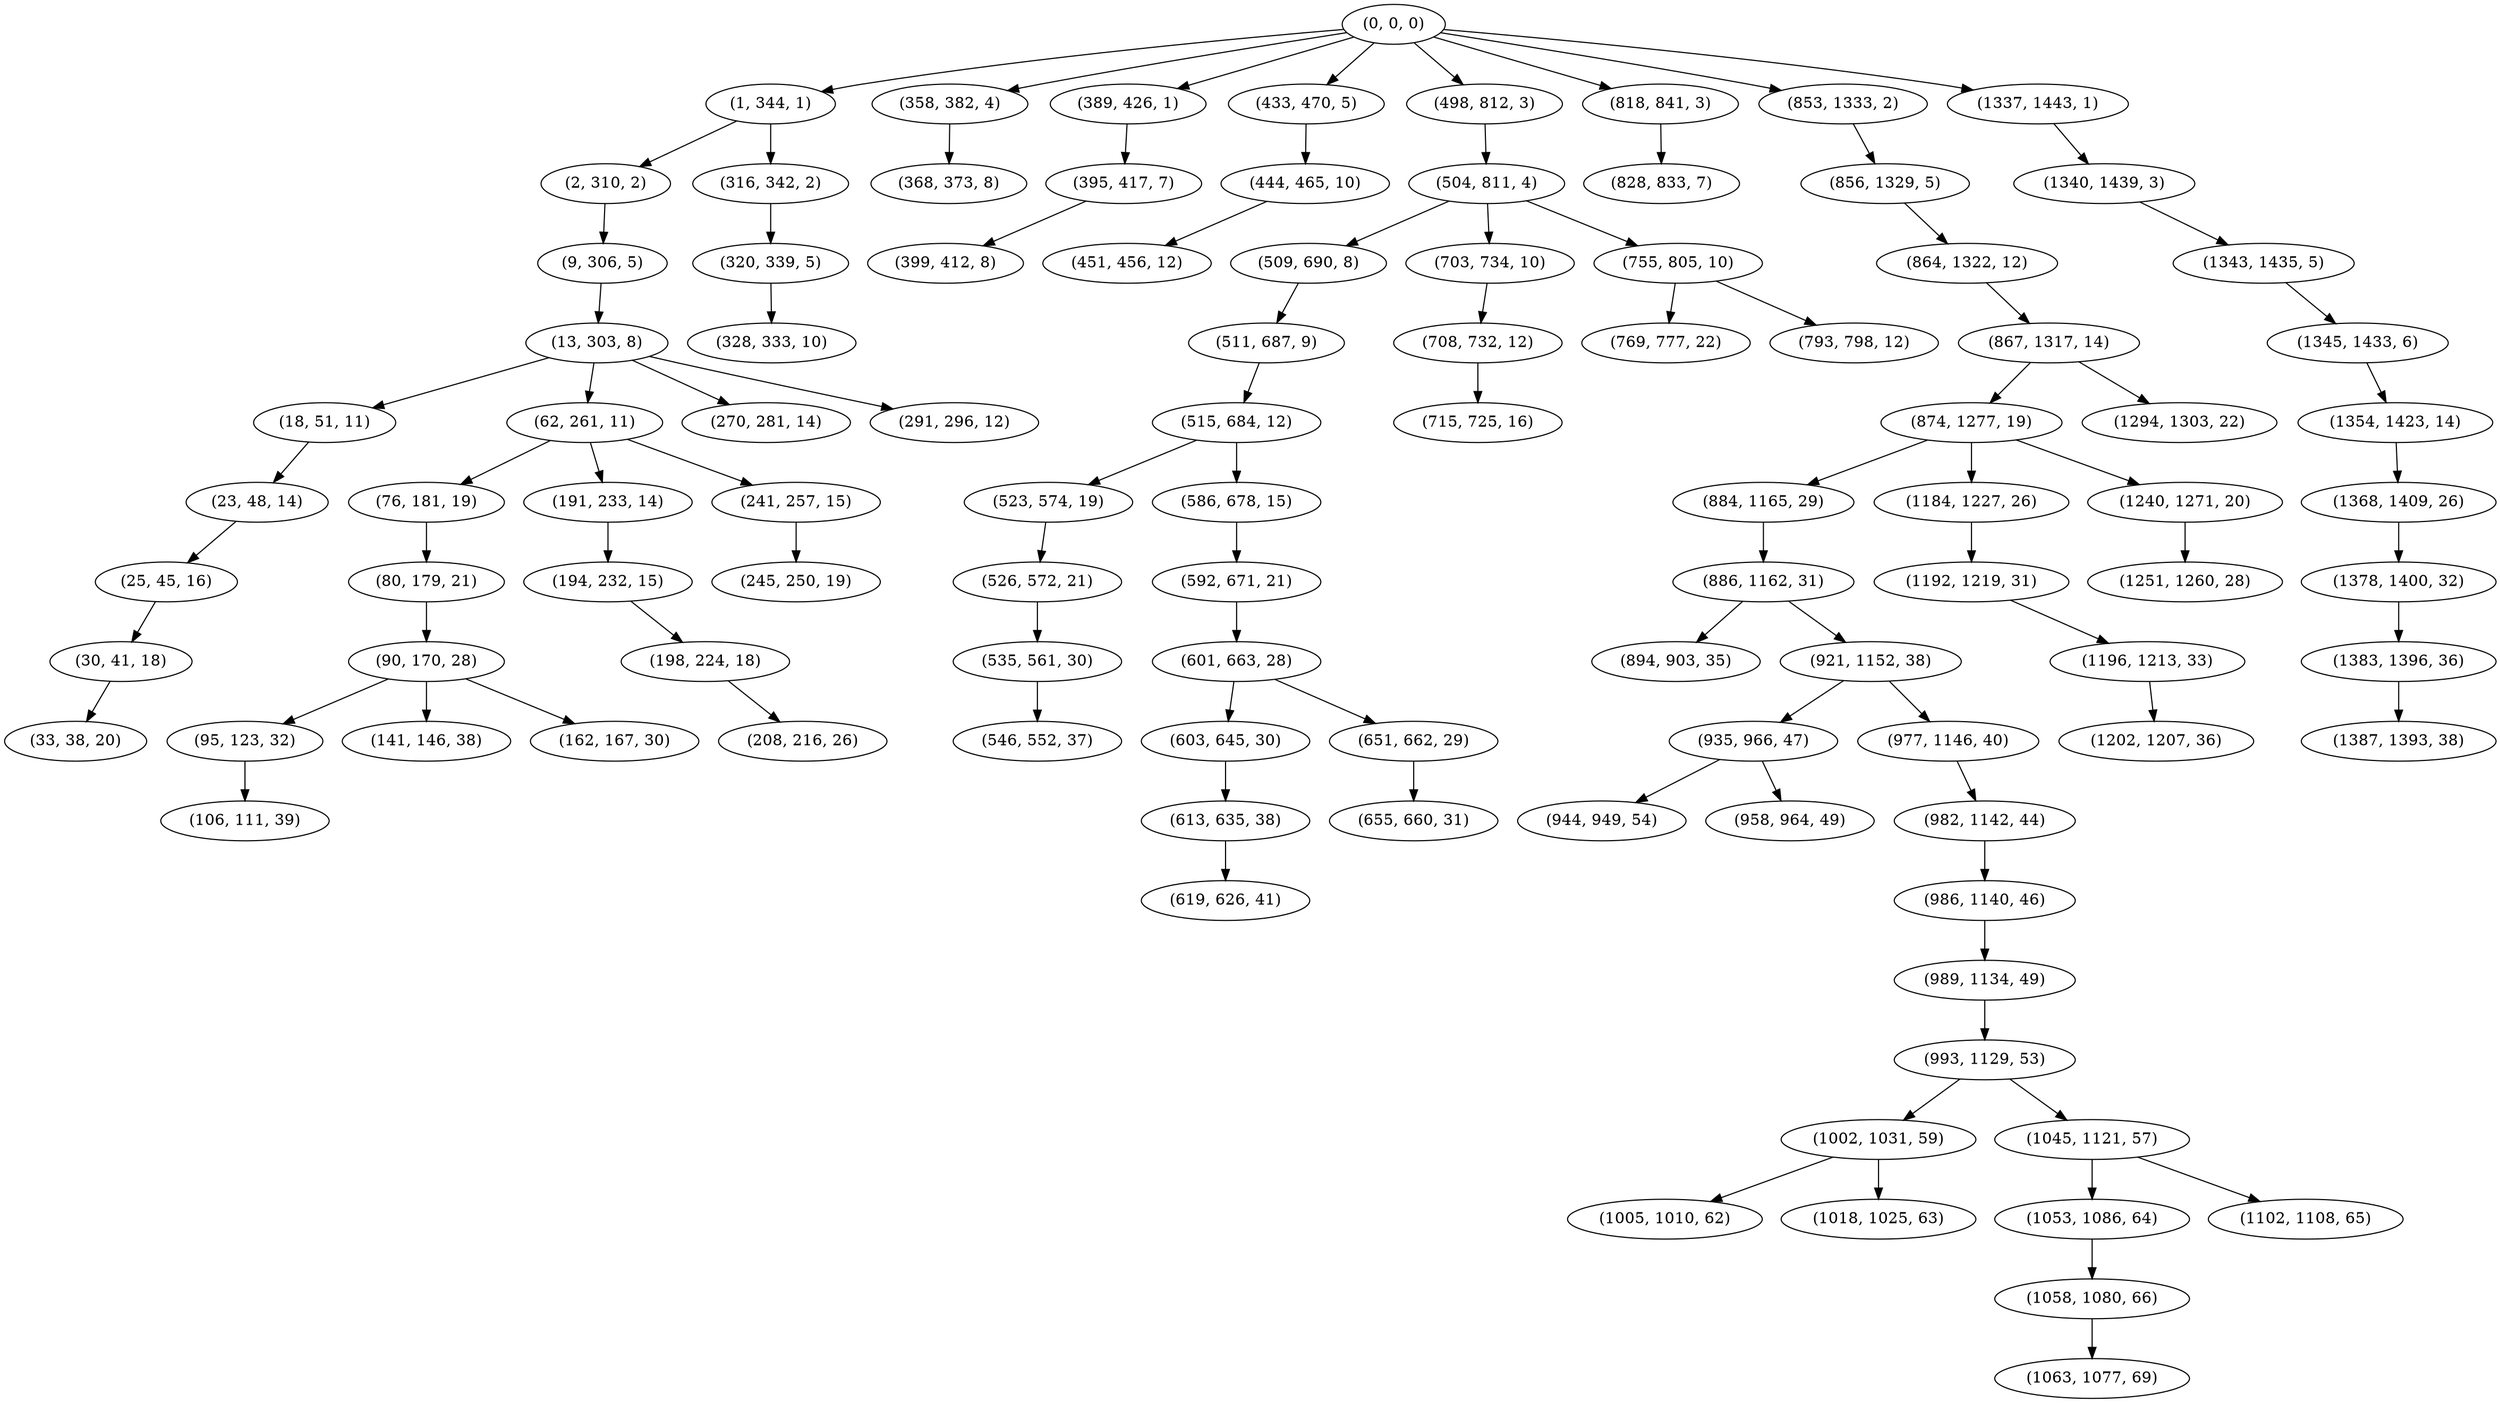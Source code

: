 digraph tree {
    "(0, 0, 0)";
    "(1, 344, 1)";
    "(2, 310, 2)";
    "(9, 306, 5)";
    "(13, 303, 8)";
    "(18, 51, 11)";
    "(23, 48, 14)";
    "(25, 45, 16)";
    "(30, 41, 18)";
    "(33, 38, 20)";
    "(62, 261, 11)";
    "(76, 181, 19)";
    "(80, 179, 21)";
    "(90, 170, 28)";
    "(95, 123, 32)";
    "(106, 111, 39)";
    "(141, 146, 38)";
    "(162, 167, 30)";
    "(191, 233, 14)";
    "(194, 232, 15)";
    "(198, 224, 18)";
    "(208, 216, 26)";
    "(241, 257, 15)";
    "(245, 250, 19)";
    "(270, 281, 14)";
    "(291, 296, 12)";
    "(316, 342, 2)";
    "(320, 339, 5)";
    "(328, 333, 10)";
    "(358, 382, 4)";
    "(368, 373, 8)";
    "(389, 426, 1)";
    "(395, 417, 7)";
    "(399, 412, 8)";
    "(433, 470, 5)";
    "(444, 465, 10)";
    "(451, 456, 12)";
    "(498, 812, 3)";
    "(504, 811, 4)";
    "(509, 690, 8)";
    "(511, 687, 9)";
    "(515, 684, 12)";
    "(523, 574, 19)";
    "(526, 572, 21)";
    "(535, 561, 30)";
    "(546, 552, 37)";
    "(586, 678, 15)";
    "(592, 671, 21)";
    "(601, 663, 28)";
    "(603, 645, 30)";
    "(613, 635, 38)";
    "(619, 626, 41)";
    "(651, 662, 29)";
    "(655, 660, 31)";
    "(703, 734, 10)";
    "(708, 732, 12)";
    "(715, 725, 16)";
    "(755, 805, 10)";
    "(769, 777, 22)";
    "(793, 798, 12)";
    "(818, 841, 3)";
    "(828, 833, 7)";
    "(853, 1333, 2)";
    "(856, 1329, 5)";
    "(864, 1322, 12)";
    "(867, 1317, 14)";
    "(874, 1277, 19)";
    "(884, 1165, 29)";
    "(886, 1162, 31)";
    "(894, 903, 35)";
    "(921, 1152, 38)";
    "(935, 966, 47)";
    "(944, 949, 54)";
    "(958, 964, 49)";
    "(977, 1146, 40)";
    "(982, 1142, 44)";
    "(986, 1140, 46)";
    "(989, 1134, 49)";
    "(993, 1129, 53)";
    "(1002, 1031, 59)";
    "(1005, 1010, 62)";
    "(1018, 1025, 63)";
    "(1045, 1121, 57)";
    "(1053, 1086, 64)";
    "(1058, 1080, 66)";
    "(1063, 1077, 69)";
    "(1102, 1108, 65)";
    "(1184, 1227, 26)";
    "(1192, 1219, 31)";
    "(1196, 1213, 33)";
    "(1202, 1207, 36)";
    "(1240, 1271, 20)";
    "(1251, 1260, 28)";
    "(1294, 1303, 22)";
    "(1337, 1443, 1)";
    "(1340, 1439, 3)";
    "(1343, 1435, 5)";
    "(1345, 1433, 6)";
    "(1354, 1423, 14)";
    "(1368, 1409, 26)";
    "(1378, 1400, 32)";
    "(1383, 1396, 36)";
    "(1387, 1393, 38)";
    "(0, 0, 0)" -> "(1, 344, 1)";
    "(0, 0, 0)" -> "(358, 382, 4)";
    "(0, 0, 0)" -> "(389, 426, 1)";
    "(0, 0, 0)" -> "(433, 470, 5)";
    "(0, 0, 0)" -> "(498, 812, 3)";
    "(0, 0, 0)" -> "(818, 841, 3)";
    "(0, 0, 0)" -> "(853, 1333, 2)";
    "(0, 0, 0)" -> "(1337, 1443, 1)";
    "(1, 344, 1)" -> "(2, 310, 2)";
    "(1, 344, 1)" -> "(316, 342, 2)";
    "(2, 310, 2)" -> "(9, 306, 5)";
    "(9, 306, 5)" -> "(13, 303, 8)";
    "(13, 303, 8)" -> "(18, 51, 11)";
    "(13, 303, 8)" -> "(62, 261, 11)";
    "(13, 303, 8)" -> "(270, 281, 14)";
    "(13, 303, 8)" -> "(291, 296, 12)";
    "(18, 51, 11)" -> "(23, 48, 14)";
    "(23, 48, 14)" -> "(25, 45, 16)";
    "(25, 45, 16)" -> "(30, 41, 18)";
    "(30, 41, 18)" -> "(33, 38, 20)";
    "(62, 261, 11)" -> "(76, 181, 19)";
    "(62, 261, 11)" -> "(191, 233, 14)";
    "(62, 261, 11)" -> "(241, 257, 15)";
    "(76, 181, 19)" -> "(80, 179, 21)";
    "(80, 179, 21)" -> "(90, 170, 28)";
    "(90, 170, 28)" -> "(95, 123, 32)";
    "(90, 170, 28)" -> "(141, 146, 38)";
    "(90, 170, 28)" -> "(162, 167, 30)";
    "(95, 123, 32)" -> "(106, 111, 39)";
    "(191, 233, 14)" -> "(194, 232, 15)";
    "(194, 232, 15)" -> "(198, 224, 18)";
    "(198, 224, 18)" -> "(208, 216, 26)";
    "(241, 257, 15)" -> "(245, 250, 19)";
    "(316, 342, 2)" -> "(320, 339, 5)";
    "(320, 339, 5)" -> "(328, 333, 10)";
    "(358, 382, 4)" -> "(368, 373, 8)";
    "(389, 426, 1)" -> "(395, 417, 7)";
    "(395, 417, 7)" -> "(399, 412, 8)";
    "(433, 470, 5)" -> "(444, 465, 10)";
    "(444, 465, 10)" -> "(451, 456, 12)";
    "(498, 812, 3)" -> "(504, 811, 4)";
    "(504, 811, 4)" -> "(509, 690, 8)";
    "(504, 811, 4)" -> "(703, 734, 10)";
    "(504, 811, 4)" -> "(755, 805, 10)";
    "(509, 690, 8)" -> "(511, 687, 9)";
    "(511, 687, 9)" -> "(515, 684, 12)";
    "(515, 684, 12)" -> "(523, 574, 19)";
    "(515, 684, 12)" -> "(586, 678, 15)";
    "(523, 574, 19)" -> "(526, 572, 21)";
    "(526, 572, 21)" -> "(535, 561, 30)";
    "(535, 561, 30)" -> "(546, 552, 37)";
    "(586, 678, 15)" -> "(592, 671, 21)";
    "(592, 671, 21)" -> "(601, 663, 28)";
    "(601, 663, 28)" -> "(603, 645, 30)";
    "(601, 663, 28)" -> "(651, 662, 29)";
    "(603, 645, 30)" -> "(613, 635, 38)";
    "(613, 635, 38)" -> "(619, 626, 41)";
    "(651, 662, 29)" -> "(655, 660, 31)";
    "(703, 734, 10)" -> "(708, 732, 12)";
    "(708, 732, 12)" -> "(715, 725, 16)";
    "(755, 805, 10)" -> "(769, 777, 22)";
    "(755, 805, 10)" -> "(793, 798, 12)";
    "(818, 841, 3)" -> "(828, 833, 7)";
    "(853, 1333, 2)" -> "(856, 1329, 5)";
    "(856, 1329, 5)" -> "(864, 1322, 12)";
    "(864, 1322, 12)" -> "(867, 1317, 14)";
    "(867, 1317, 14)" -> "(874, 1277, 19)";
    "(867, 1317, 14)" -> "(1294, 1303, 22)";
    "(874, 1277, 19)" -> "(884, 1165, 29)";
    "(874, 1277, 19)" -> "(1184, 1227, 26)";
    "(874, 1277, 19)" -> "(1240, 1271, 20)";
    "(884, 1165, 29)" -> "(886, 1162, 31)";
    "(886, 1162, 31)" -> "(894, 903, 35)";
    "(886, 1162, 31)" -> "(921, 1152, 38)";
    "(921, 1152, 38)" -> "(935, 966, 47)";
    "(921, 1152, 38)" -> "(977, 1146, 40)";
    "(935, 966, 47)" -> "(944, 949, 54)";
    "(935, 966, 47)" -> "(958, 964, 49)";
    "(977, 1146, 40)" -> "(982, 1142, 44)";
    "(982, 1142, 44)" -> "(986, 1140, 46)";
    "(986, 1140, 46)" -> "(989, 1134, 49)";
    "(989, 1134, 49)" -> "(993, 1129, 53)";
    "(993, 1129, 53)" -> "(1002, 1031, 59)";
    "(993, 1129, 53)" -> "(1045, 1121, 57)";
    "(1002, 1031, 59)" -> "(1005, 1010, 62)";
    "(1002, 1031, 59)" -> "(1018, 1025, 63)";
    "(1045, 1121, 57)" -> "(1053, 1086, 64)";
    "(1045, 1121, 57)" -> "(1102, 1108, 65)";
    "(1053, 1086, 64)" -> "(1058, 1080, 66)";
    "(1058, 1080, 66)" -> "(1063, 1077, 69)";
    "(1184, 1227, 26)" -> "(1192, 1219, 31)";
    "(1192, 1219, 31)" -> "(1196, 1213, 33)";
    "(1196, 1213, 33)" -> "(1202, 1207, 36)";
    "(1240, 1271, 20)" -> "(1251, 1260, 28)";
    "(1337, 1443, 1)" -> "(1340, 1439, 3)";
    "(1340, 1439, 3)" -> "(1343, 1435, 5)";
    "(1343, 1435, 5)" -> "(1345, 1433, 6)";
    "(1345, 1433, 6)" -> "(1354, 1423, 14)";
    "(1354, 1423, 14)" -> "(1368, 1409, 26)";
    "(1368, 1409, 26)" -> "(1378, 1400, 32)";
    "(1378, 1400, 32)" -> "(1383, 1396, 36)";
    "(1383, 1396, 36)" -> "(1387, 1393, 38)";
}
